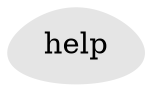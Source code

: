 digraph "G" {
    graph ["rankdir"="LR",];
    node ["style"="filled","shape"="egg","color"="grey90",];
    "help";
}
